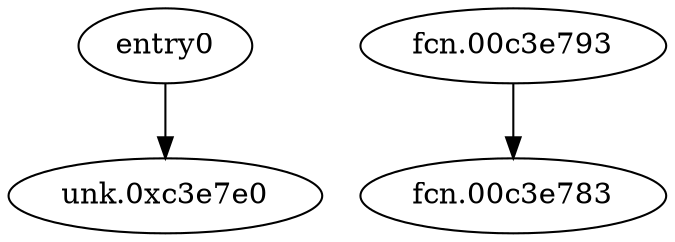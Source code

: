 digraph code {
  "0x00c3e550" [label="entry0"];
  "0x00c3e550" -> "0x00c3e7e0";
  "0x00c3e7e0" [label="unk.0xc3e7e0"];
  "0x00c3e793" [label="fcn.00c3e793"];
  "0x00c3e793" -> "0x00c3e783";
  "0x00c3e783" [label="fcn.00c3e783"];
}